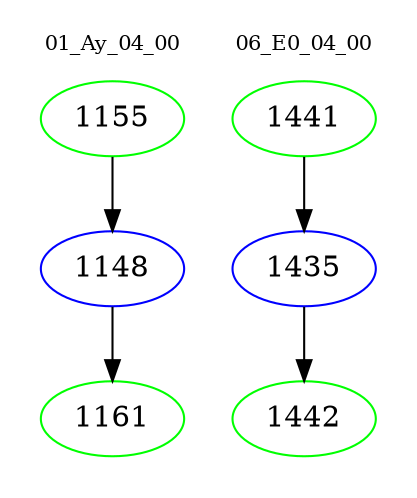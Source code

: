 digraph{
subgraph cluster_0 {
color = white
label = "01_Ay_04_00";
fontsize=10;
T0_1155 [label="1155", color="green"]
T0_1155 -> T0_1148 [color="black"]
T0_1148 [label="1148", color="blue"]
T0_1148 -> T0_1161 [color="black"]
T0_1161 [label="1161", color="green"]
}
subgraph cluster_1 {
color = white
label = "06_E0_04_00";
fontsize=10;
T1_1441 [label="1441", color="green"]
T1_1441 -> T1_1435 [color="black"]
T1_1435 [label="1435", color="blue"]
T1_1435 -> T1_1442 [color="black"]
T1_1442 [label="1442", color="green"]
}
}
